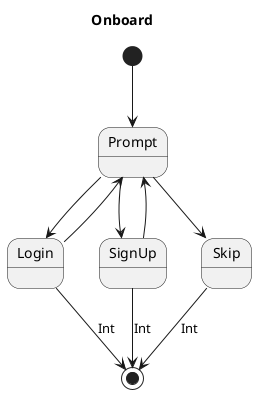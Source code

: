 @startuml

title Onboard

!$export_lang = %getenv("export_lang")

[*] --> Prompt

Prompt --> Login
Prompt --> SignUp
Prompt --> Skip

Login --> Prompt
SignUp --> Prompt

' Temporary workaround for a FlowKit bug in Android where
' a flow returns Void/Unit would cause NullPointerException
!if ($export_lang == "swift")
Login --> [*]
SignUp --> [*]
Skip --> [*]
!else
Login --> [*]: Int
SignUp --> [*]: Int
Skip --> [*]: Int
!endif

@enduml
